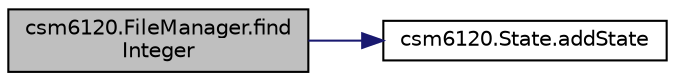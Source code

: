 digraph "csm6120.FileManager.findInteger"
{
  edge [fontname="Helvetica",fontsize="10",labelfontname="Helvetica",labelfontsize="10"];
  node [fontname="Helvetica",fontsize="10",shape=record];
  rankdir="LR";
  Node1 [label="csm6120.FileManager.find\lInteger",height=0.2,width=0.4,color="black", fillcolor="grey75", style="filled", fontcolor="black"];
  Node1 -> Node2 [color="midnightblue",fontsize="10",style="solid"];
  Node2 [label="csm6120.State.addState",height=0.2,width=0.4,color="black", fillcolor="white", style="filled",URL="$classcsm6120_1_1_state.html#a058a8187e1aae3e3026da30a2c15e1be"];
}
